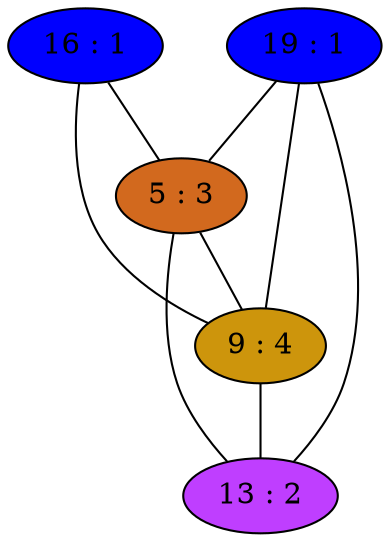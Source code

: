 strict graph {
16[label="16 : 1" style=filled fillcolor="blue1"];
16 -- 5
16 -- 9
19[label="19 : 1" style=filled fillcolor="blue1"];
19 -- 5
19 -- 9
19 -- 13
5[label="5 : 3" style=filled fillcolor="chocolate"];
5 -- 16
5 -- 19
5 -- 9
5 -- 13
9[label="9 : 4" style=filled fillcolor="darkgoldenrod3"];
9 -- 16
9 -- 19
9 -- 5
9 -- 13
13[label="13 : 2" style=filled fillcolor="darkorchid1"];
13 -- 19
13 -- 5
13 -- 9
}